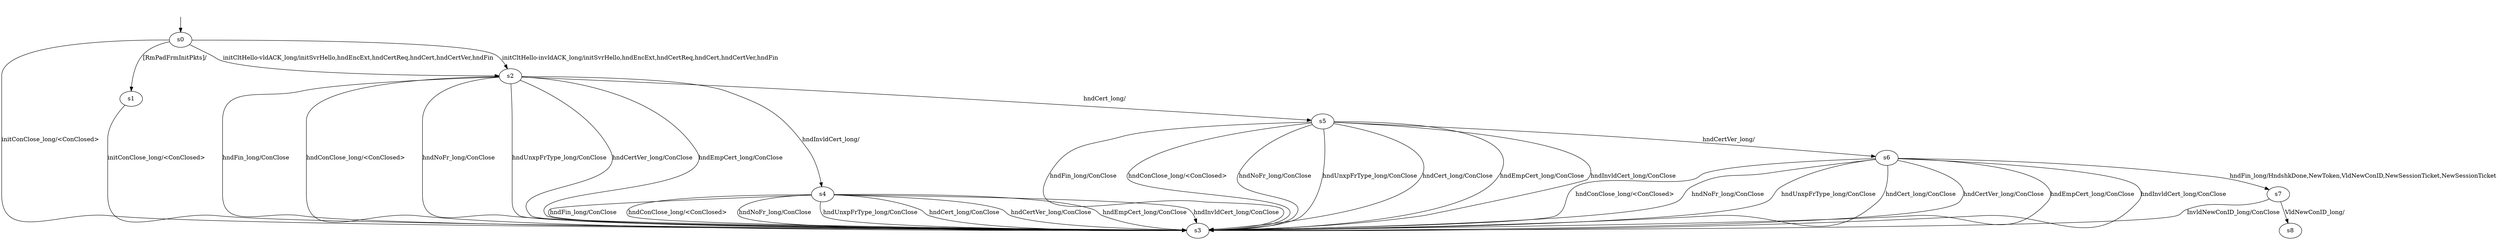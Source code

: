 digraph "../results/google-quicheModels/google-quiche-BWCA-BWCA-l-0/learnedModel" {
s0 [label=s0];
s1 [label=s1];
s2 [label=s2];
s3 [label=s3];
s4 [label=s4];
s5 [label=s5];
s6 [label=s6];
s7 [label=s7];
s8 [label=s8];
s0 -> s3  [label="initConClose_long/<ConClosed> "];
s0 -> s2  [label="initCltHello-vldACK_long/initSvrHello,hndEncExt,hndCertReq,hndCert,hndCertVer,hndFin "];
s0 -> s2  [label="initCltHello-invldACK_long/initSvrHello,hndEncExt,hndCertReq,hndCert,hndCertVer,hndFin "];
s0 -> s1  [label="[RmPadFrmInitPkts]/ "];
s1 -> s3  [label="initConClose_long/<ConClosed> "];
s2 -> s3  [label="hndFin_long/ConClose "];
s2 -> s3  [label="hndConClose_long/<ConClosed> "];
s2 -> s3  [label="hndNoFr_long/ConClose "];
s2 -> s3  [label="hndUnxpFrType_long/ConClose "];
s2 -> s5  [label="hndCert_long/ "];
s2 -> s3  [label="hndCertVer_long/ConClose "];
s2 -> s3  [label="hndEmpCert_long/ConClose "];
s2 -> s4  [label="hndInvldCert_long/ "];
s4 -> s3  [label="hndFin_long/ConClose "];
s4 -> s3  [label="hndConClose_long/<ConClosed> "];
s4 -> s3  [label="hndNoFr_long/ConClose "];
s4 -> s3  [label="hndUnxpFrType_long/ConClose "];
s4 -> s3  [label="hndCert_long/ConClose "];
s4 -> s3  [label="hndCertVer_long/ConClose "];
s4 -> s3  [label="hndEmpCert_long/ConClose "];
s4 -> s3  [label="hndInvldCert_long/ConClose "];
s5 -> s3  [label="hndFin_long/ConClose "];
s5 -> s3  [label="hndConClose_long/<ConClosed> "];
s5 -> s3  [label="hndNoFr_long/ConClose "];
s5 -> s3  [label="hndUnxpFrType_long/ConClose "];
s5 -> s3  [label="hndCert_long/ConClose "];
s5 -> s6  [label="hndCertVer_long/ "];
s5 -> s3  [label="hndEmpCert_long/ConClose "];
s5 -> s3  [label="hndInvldCert_long/ConClose "];
s6 -> s7  [label="hndFin_long/HndshkDone,NewToken,VldNewConID,NewSessionTicket,NewSessionTicket "];
s6 -> s3  [label="hndConClose_long/<ConClosed> "];
s6 -> s3  [label="hndNoFr_long/ConClose "];
s6 -> s3  [label="hndUnxpFrType_long/ConClose "];
s6 -> s3  [label="hndCert_long/ConClose "];
s6 -> s3  [label="hndCertVer_long/ConClose "];
s6 -> s3  [label="hndEmpCert_long/ConClose "];
s6 -> s3  [label="hndInvldCert_long/ConClose "];
s7 -> s8  [label="VldNewConID_long/ "];
s7 -> s3  [label="InvldNewConID_long/ConClose "];
__start0 [label="", shape=none];
__start0 -> s0  [label=""];
}
